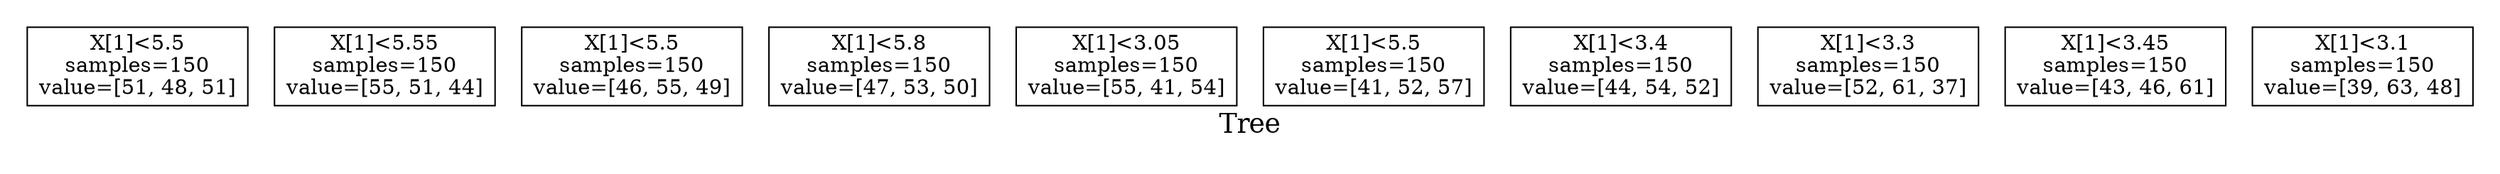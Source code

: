 digraph Tree_model{
graph[
label = "Tree",
bgcolor = "#ffffff",
fontcolor = "#000000",
fontsize = "18",
style = "filled",
margin = 0.2
];
node[
shape = box,
fillcolor = "#ffffff"
];
node1 [
label = "X[1]<5.5
samples=150
value=[51, 48, 51]"
];
node2 [
label = "X[1]<5.55
samples=150
value=[55, 51, 44]"
];
node3 [
label = "X[1]<5.5
samples=150
value=[46, 55, 49]"
];
node4 [
label = "X[1]<5.8
samples=150
value=[47, 53, 50]"
];
node5 [
label = "X[1]<3.05
samples=150
value=[55, 41, 54]"
];
node6 [
label = "X[1]<5.5
samples=150
value=[41, 52, 57]"
];
node7 [
label = "X[1]<3.4
samples=150
value=[44, 54, 52]"
];
node8 [
label = "X[1]<3.3
samples=150
value=[52, 61, 37]"
];
node9 [
label = "X[1]<3.45
samples=150
value=[43, 46, 61]"
];
node10 [
label = "X[1]<3.1
samples=150
value=[39, 63, 48]"
];
}